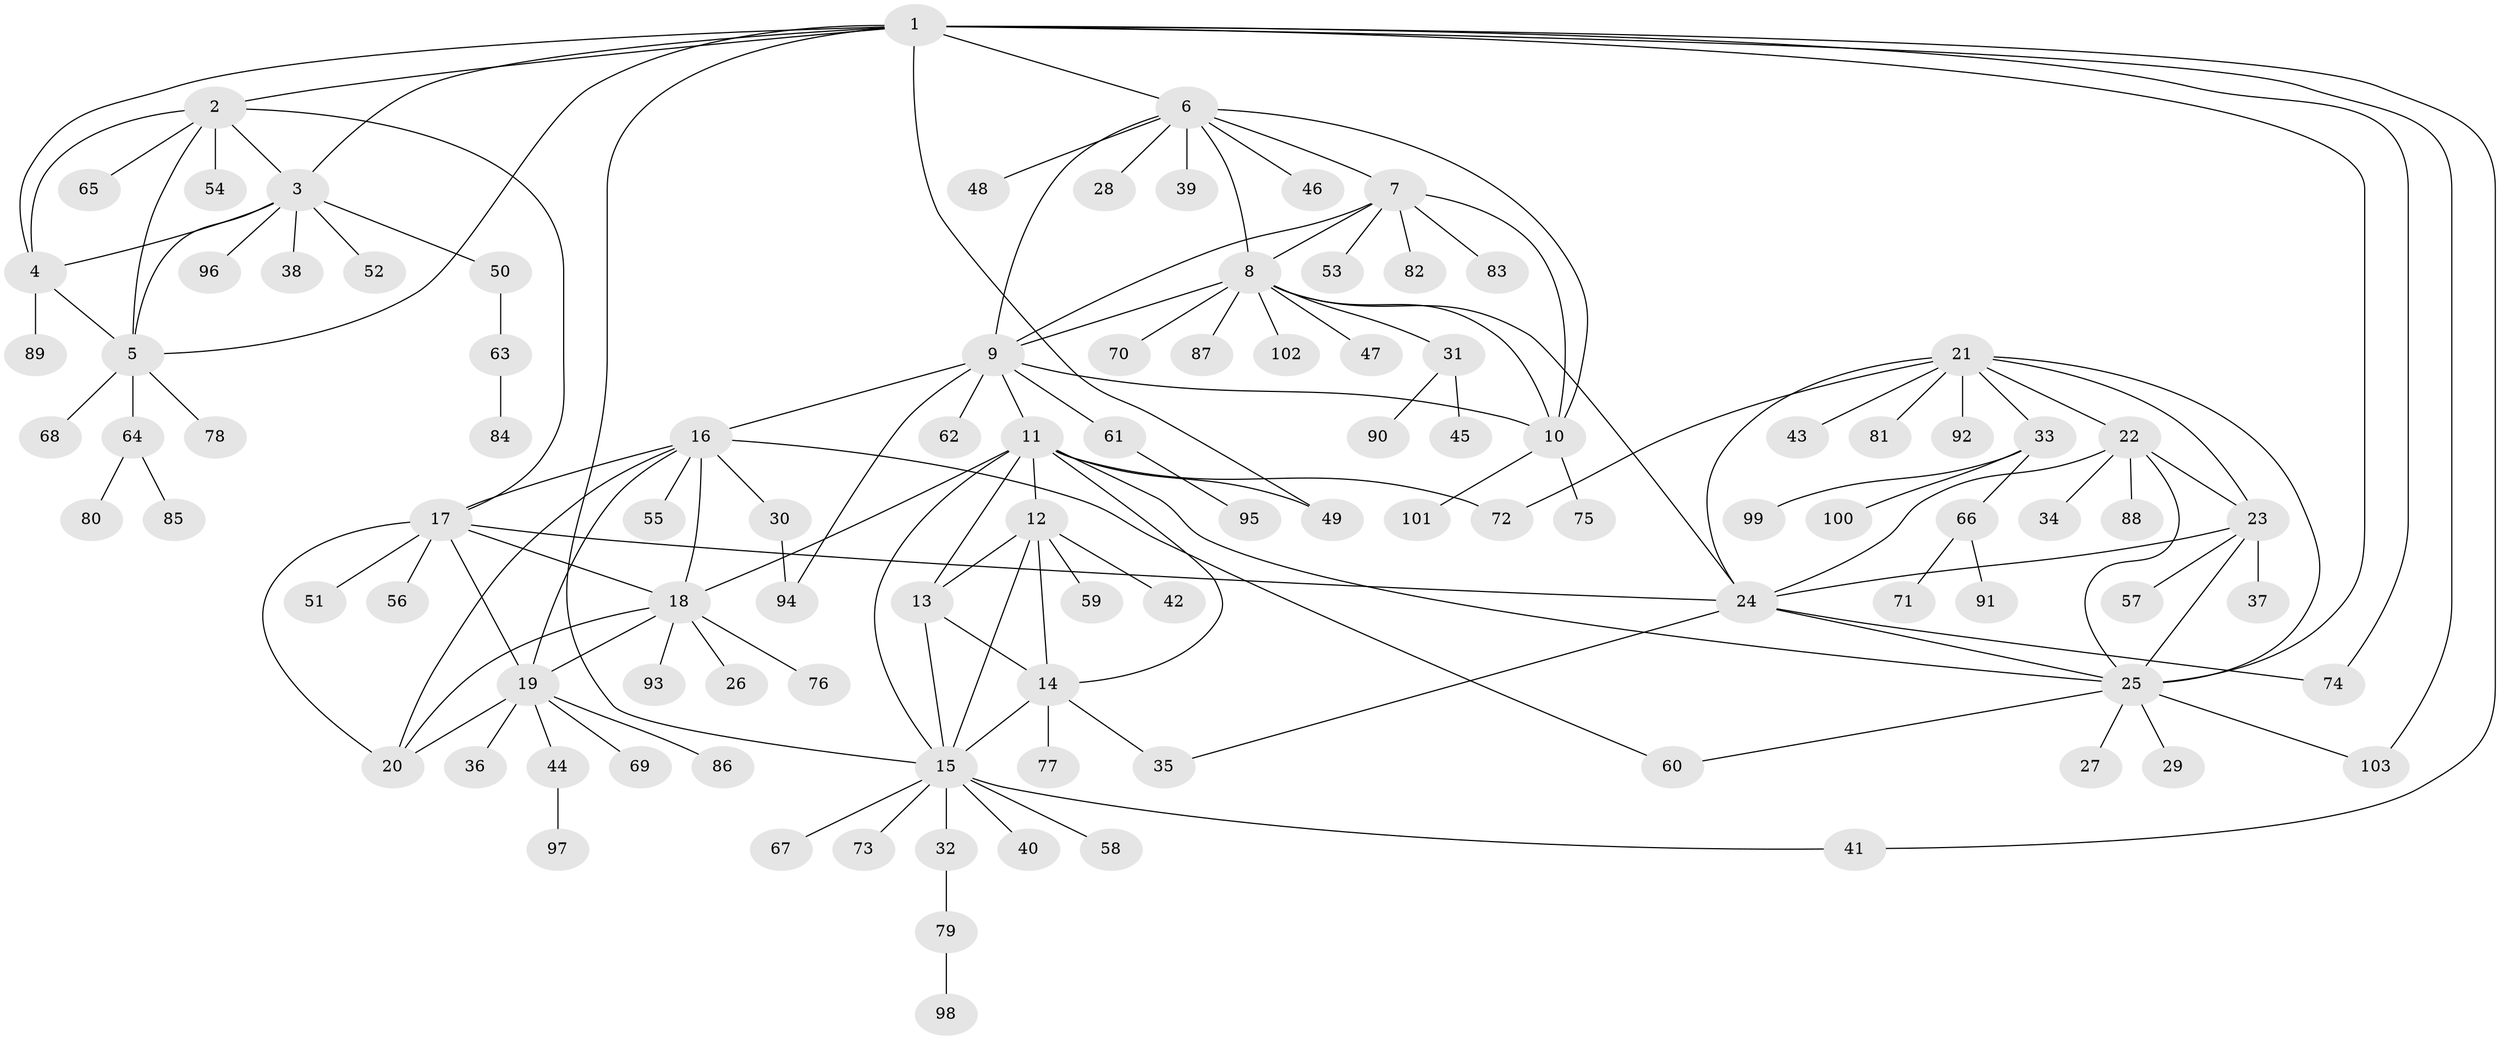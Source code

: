 // Generated by graph-tools (version 1.1) at 2025/02/03/09/25 03:02:33]
// undirected, 103 vertices, 146 edges
graph export_dot {
graph [start="1"]
  node [color=gray90,style=filled];
  1;
  2;
  3;
  4;
  5;
  6;
  7;
  8;
  9;
  10;
  11;
  12;
  13;
  14;
  15;
  16;
  17;
  18;
  19;
  20;
  21;
  22;
  23;
  24;
  25;
  26;
  27;
  28;
  29;
  30;
  31;
  32;
  33;
  34;
  35;
  36;
  37;
  38;
  39;
  40;
  41;
  42;
  43;
  44;
  45;
  46;
  47;
  48;
  49;
  50;
  51;
  52;
  53;
  54;
  55;
  56;
  57;
  58;
  59;
  60;
  61;
  62;
  63;
  64;
  65;
  66;
  67;
  68;
  69;
  70;
  71;
  72;
  73;
  74;
  75;
  76;
  77;
  78;
  79;
  80;
  81;
  82;
  83;
  84;
  85;
  86;
  87;
  88;
  89;
  90;
  91;
  92;
  93;
  94;
  95;
  96;
  97;
  98;
  99;
  100;
  101;
  102;
  103;
  1 -- 2;
  1 -- 3;
  1 -- 4;
  1 -- 5;
  1 -- 6;
  1 -- 15;
  1 -- 25;
  1 -- 41;
  1 -- 49;
  1 -- 74;
  1 -- 103;
  2 -- 3;
  2 -- 4;
  2 -- 5;
  2 -- 17;
  2 -- 54;
  2 -- 65;
  3 -- 4;
  3 -- 5;
  3 -- 38;
  3 -- 50;
  3 -- 52;
  3 -- 96;
  4 -- 5;
  4 -- 89;
  5 -- 64;
  5 -- 68;
  5 -- 78;
  6 -- 7;
  6 -- 8;
  6 -- 9;
  6 -- 10;
  6 -- 28;
  6 -- 39;
  6 -- 46;
  6 -- 48;
  7 -- 8;
  7 -- 9;
  7 -- 10;
  7 -- 53;
  7 -- 82;
  7 -- 83;
  8 -- 9;
  8 -- 10;
  8 -- 24;
  8 -- 31;
  8 -- 47;
  8 -- 70;
  8 -- 87;
  8 -- 102;
  9 -- 10;
  9 -- 11;
  9 -- 16;
  9 -- 61;
  9 -- 62;
  9 -- 94;
  10 -- 75;
  10 -- 101;
  11 -- 12;
  11 -- 13;
  11 -- 14;
  11 -- 15;
  11 -- 18;
  11 -- 25;
  11 -- 49;
  11 -- 72;
  12 -- 13;
  12 -- 14;
  12 -- 15;
  12 -- 42;
  12 -- 59;
  13 -- 14;
  13 -- 15;
  14 -- 15;
  14 -- 35;
  14 -- 77;
  15 -- 32;
  15 -- 40;
  15 -- 41;
  15 -- 58;
  15 -- 67;
  15 -- 73;
  16 -- 17;
  16 -- 18;
  16 -- 19;
  16 -- 20;
  16 -- 30;
  16 -- 55;
  16 -- 60;
  17 -- 18;
  17 -- 19;
  17 -- 20;
  17 -- 24;
  17 -- 51;
  17 -- 56;
  18 -- 19;
  18 -- 20;
  18 -- 26;
  18 -- 76;
  18 -- 93;
  19 -- 20;
  19 -- 36;
  19 -- 44;
  19 -- 69;
  19 -- 86;
  21 -- 22;
  21 -- 23;
  21 -- 24;
  21 -- 25;
  21 -- 33;
  21 -- 43;
  21 -- 72;
  21 -- 81;
  21 -- 92;
  22 -- 23;
  22 -- 24;
  22 -- 25;
  22 -- 34;
  22 -- 88;
  23 -- 24;
  23 -- 25;
  23 -- 37;
  23 -- 57;
  24 -- 25;
  24 -- 35;
  24 -- 74;
  25 -- 27;
  25 -- 29;
  25 -- 60;
  25 -- 103;
  30 -- 94;
  31 -- 45;
  31 -- 90;
  32 -- 79;
  33 -- 66;
  33 -- 99;
  33 -- 100;
  44 -- 97;
  50 -- 63;
  61 -- 95;
  63 -- 84;
  64 -- 80;
  64 -- 85;
  66 -- 71;
  66 -- 91;
  79 -- 98;
}
